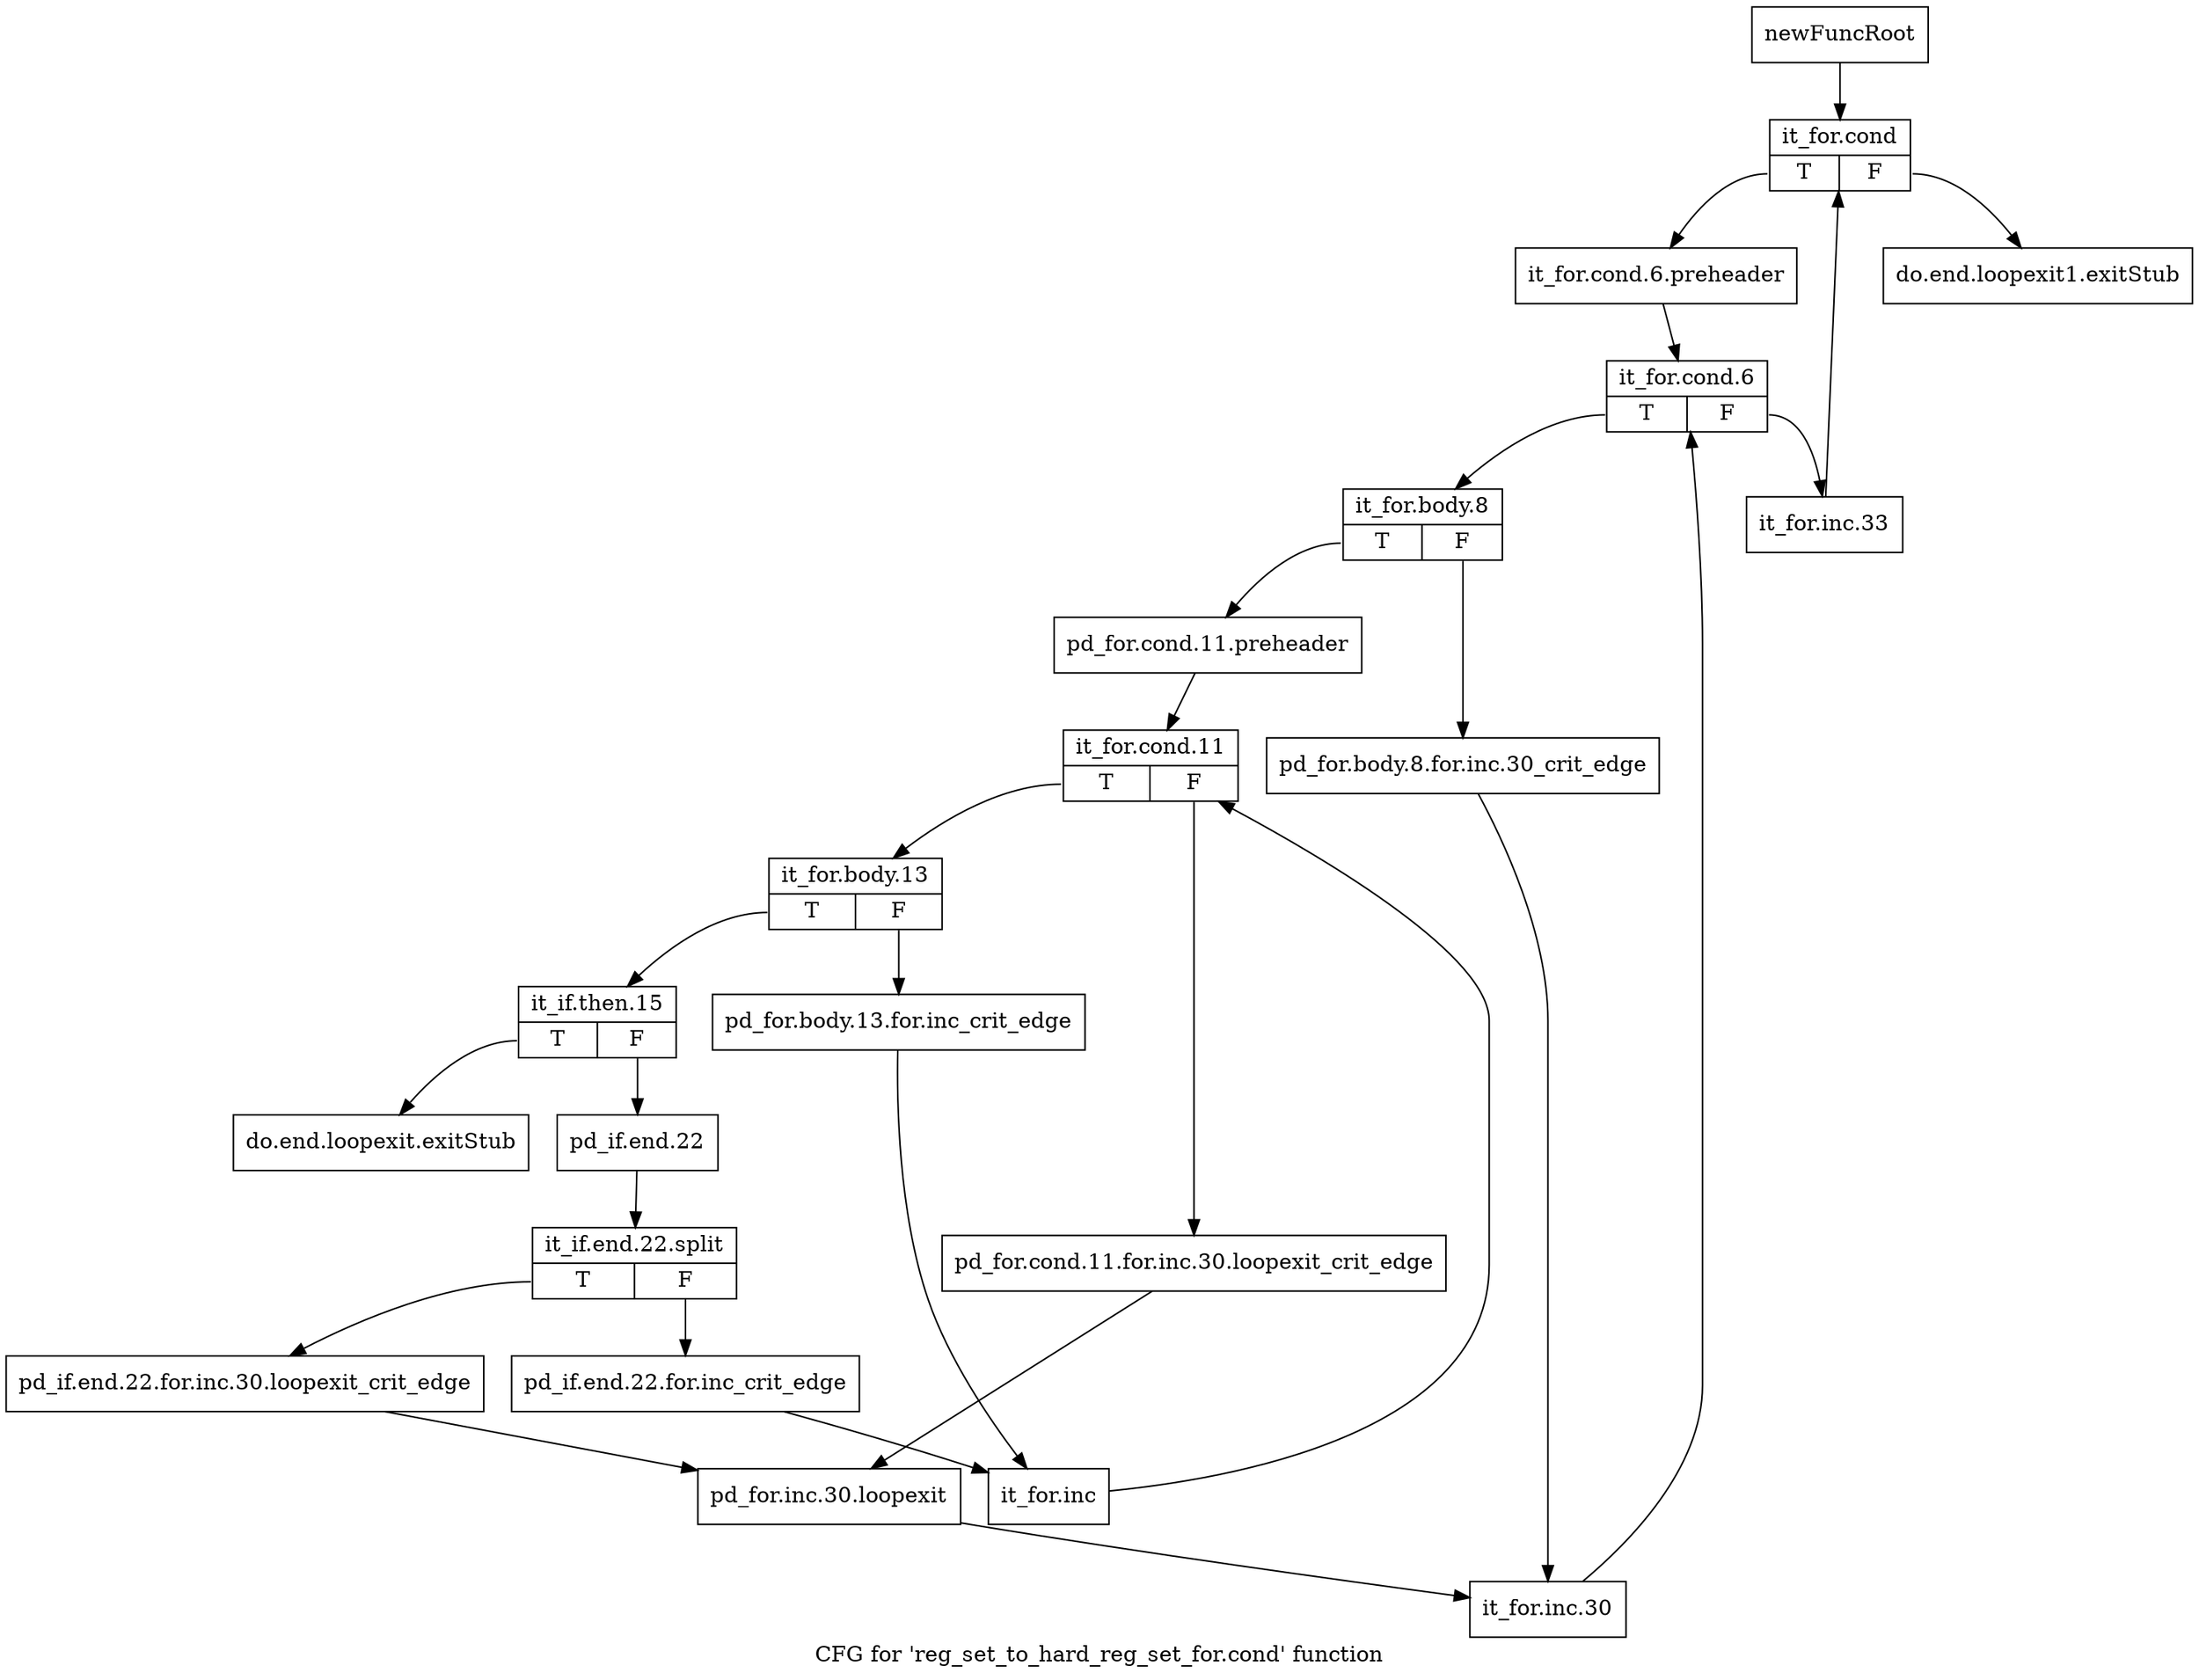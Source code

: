 digraph "CFG for 'reg_set_to_hard_reg_set_for.cond' function" {
	label="CFG for 'reg_set_to_hard_reg_set_for.cond' function";

	Node0xaeafe00 [shape=record,label="{newFuncRoot}"];
	Node0xaeafe00 -> Node0xaeafef0;
	Node0xaeafe50 [shape=record,label="{do.end.loopexit1.exitStub}"];
	Node0xaeafea0 [shape=record,label="{do.end.loopexit.exitStub}"];
	Node0xaeafef0 [shape=record,label="{it_for.cond|{<s0>T|<s1>F}}"];
	Node0xaeafef0:s0 -> Node0xaeaff40;
	Node0xaeafef0:s1 -> Node0xaeafe50;
	Node0xaeaff40 [shape=record,label="{it_for.cond.6.preheader}"];
	Node0xaeaff40 -> Node0xaeaff90;
	Node0xaeaff90 [shape=record,label="{it_for.cond.6|{<s0>T|<s1>F}}"];
	Node0xaeaff90:s0 -> Node0xaeb0030;
	Node0xaeaff90:s1 -> Node0xaeaffe0;
	Node0xaeaffe0 [shape=record,label="{it_for.inc.33}"];
	Node0xaeaffe0 -> Node0xaeafef0;
	Node0xaeb0030 [shape=record,label="{it_for.body.8|{<s0>T|<s1>F}}"];
	Node0xaeb0030:s0 -> Node0xaeb00d0;
	Node0xaeb0030:s1 -> Node0xaeb0080;
	Node0xaeb0080 [shape=record,label="{pd_for.body.8.for.inc.30_crit_edge}"];
	Node0xaeb0080 -> Node0xaeb0440;
	Node0xaeb00d0 [shape=record,label="{pd_for.cond.11.preheader}"];
	Node0xaeb00d0 -> Node0xaeb0120;
	Node0xaeb0120 [shape=record,label="{it_for.cond.11|{<s0>T|<s1>F}}"];
	Node0xaeb0120:s0 -> Node0xaeb01c0;
	Node0xaeb0120:s1 -> Node0xaeb0170;
	Node0xaeb0170 [shape=record,label="{pd_for.cond.11.for.inc.30.loopexit_crit_edge}"];
	Node0xaeb0170 -> Node0xaeb03f0;
	Node0xaeb01c0 [shape=record,label="{it_for.body.13|{<s0>T|<s1>F}}"];
	Node0xaeb01c0:s0 -> Node0xaeb0260;
	Node0xaeb01c0:s1 -> Node0xaeb0210;
	Node0xaeb0210 [shape=record,label="{pd_for.body.13.for.inc_crit_edge}"];
	Node0xaeb0210 -> Node0xaeb0350;
	Node0xaeb0260 [shape=record,label="{it_if.then.15|{<s0>T|<s1>F}}"];
	Node0xaeb0260:s0 -> Node0xaeafea0;
	Node0xaeb0260:s1 -> Node0xaeb02b0;
	Node0xaeb02b0 [shape=record,label="{pd_if.end.22}"];
	Node0xaeb02b0 -> Node0xf58b390;
	Node0xf58b390 [shape=record,label="{it_if.end.22.split|{<s0>T|<s1>F}}"];
	Node0xf58b390:s0 -> Node0xaeb03a0;
	Node0xf58b390:s1 -> Node0xaeb0300;
	Node0xaeb0300 [shape=record,label="{pd_if.end.22.for.inc_crit_edge}"];
	Node0xaeb0300 -> Node0xaeb0350;
	Node0xaeb0350 [shape=record,label="{it_for.inc}"];
	Node0xaeb0350 -> Node0xaeb0120;
	Node0xaeb03a0 [shape=record,label="{pd_if.end.22.for.inc.30.loopexit_crit_edge}"];
	Node0xaeb03a0 -> Node0xaeb03f0;
	Node0xaeb03f0 [shape=record,label="{pd_for.inc.30.loopexit}"];
	Node0xaeb03f0 -> Node0xaeb0440;
	Node0xaeb0440 [shape=record,label="{it_for.inc.30}"];
	Node0xaeb0440 -> Node0xaeaff90;
}
